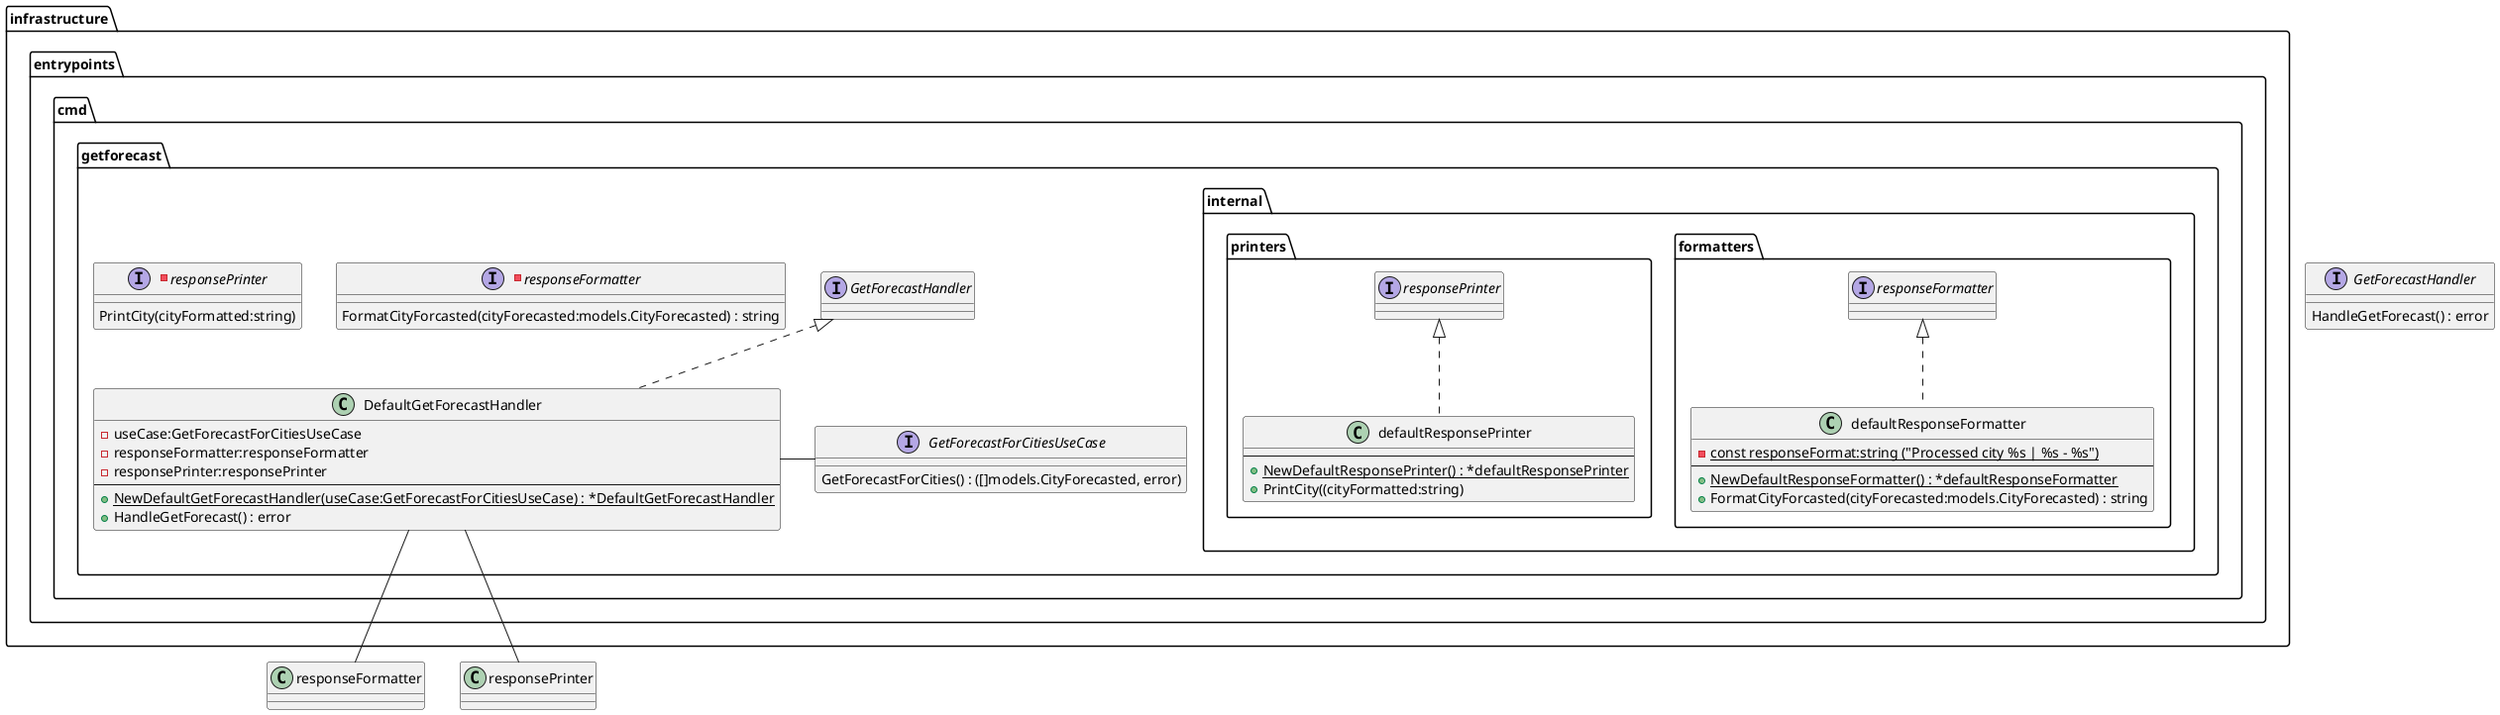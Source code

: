 @startuml

interface GetForecastHandler {
    HandleGetForecast() : error
}

package "infrastructure.entrypoints.cmd.getforecast" {
    class DefaultGetForecastHandler implements GetForecastHandler {
        - useCase:GetForecastForCitiesUseCase
        - responseFormatter:responseFormatter
        - responsePrinter:responsePrinter
        ---
        + {static} NewDefaultGetForecastHandler(useCase:GetForecastForCitiesUseCase) : *DefaultGetForecastHandler
        + HandleGetForecast() : error
    }

    interface GetForecastForCitiesUseCase {
        GetForecastForCities() : ([]models.CityForecasted, error)
    }

    -interface responseFormatter {
        FormatCityForcasted(cityForecasted:models.CityForecasted) : string
    }

    -interface responsePrinter {
        PrintCity(cityFormatted:string)
    }

    package "internal" {
        package "formatters" {
            class defaultResponseFormatter implements responseFormatter {
                - {static} const responseFormat:string ("Processed city %s | %s - %s")
                ---
                + {static} NewDefaultResponseFormatter() : *defaultResponseFormatter
                + FormatCityForcasted(cityForecasted:models.CityForecasted) : string
            }
        }

        package "printers" {
            class defaultResponsePrinter implements responsePrinter {
                ---
                + {static} NewDefaultResponsePrinter() : *defaultResponsePrinter
                + PrintCity((cityFormatted:string)
            }
        }
    }
}

DefaultGetForecastHandler - GetForecastForCitiesUseCase
DefaultGetForecastHandler -- responseFormatter
DefaultGetForecastHandler -- responsePrinter

@enduml
